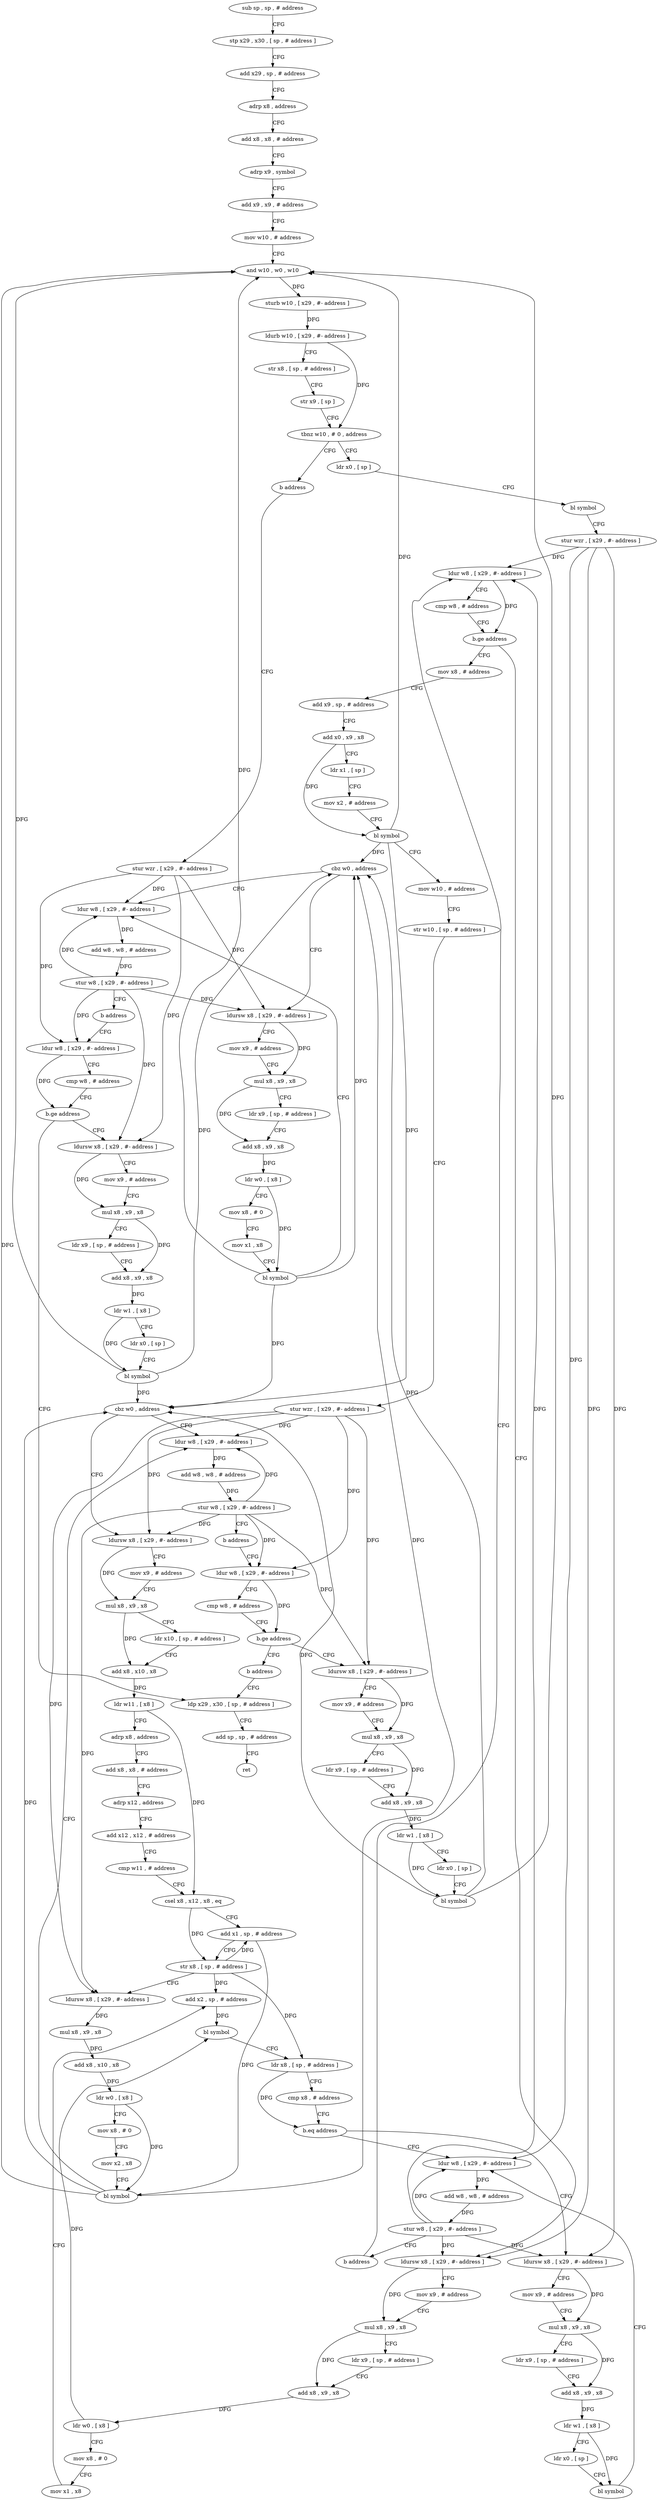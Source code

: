 digraph "func" {
"4225740" [label = "sub sp , sp , # address" ]
"4225744" [label = "stp x29 , x30 , [ sp , # address ]" ]
"4225748" [label = "add x29 , sp , # address" ]
"4225752" [label = "adrp x8 , address" ]
"4225756" [label = "add x8 , x8 , # address" ]
"4225760" [label = "adrp x9 , symbol" ]
"4225764" [label = "add x9 , x9 , # address" ]
"4225768" [label = "mov w10 , # address" ]
"4225772" [label = "and w10 , w0 , w10" ]
"4225776" [label = "sturb w10 , [ x29 , #- address ]" ]
"4225780" [label = "ldurb w10 , [ x29 , #- address ]" ]
"4225784" [label = "str x8 , [ sp , # address ]" ]
"4225788" [label = "str x9 , [ sp ]" ]
"4225792" [label = "tbnz w10 , # 0 , address" ]
"4225800" [label = "ldr x0 , [ sp ]" ]
"4225796" [label = "b address" ]
"4225804" [label = "bl symbol" ]
"4225808" [label = "stur wzr , [ x29 , #- address ]" ]
"4225812" [label = "ldur w8 , [ x29 , #- address ]" ]
"4226112" [label = "stur wzr , [ x29 , #- address ]" ]
"4225924" [label = "mov x8 , # address" ]
"4225928" [label = "add x9 , sp , # address" ]
"4225932" [label = "add x0 , x9 , x8" ]
"4225936" [label = "ldr x1 , [ sp ]" ]
"4225940" [label = "mov x2 , # address" ]
"4225944" [label = "bl symbol" ]
"4225948" [label = "mov w10 , # address" ]
"4225952" [label = "str w10 , [ sp , # address ]" ]
"4225956" [label = "stur wzr , [ x29 , #- address ]" ]
"4225960" [label = "ldur w8 , [ x29 , #- address ]" ]
"4225824" [label = "ldursw x8 , [ x29 , #- address ]" ]
"4225828" [label = "mov x9 , # address" ]
"4225832" [label = "mul x8 , x9 , x8" ]
"4225836" [label = "ldr x9 , [ sp , # address ]" ]
"4225840" [label = "add x8 , x9 , x8" ]
"4225844" [label = "ldr w0 , [ x8 ]" ]
"4225848" [label = "mov x8 , # 0" ]
"4225852" [label = "mov x1 , x8" ]
"4225856" [label = "add x2 , sp , # address" ]
"4225860" [label = "bl symbol" ]
"4225864" [label = "ldr x8 , [ sp , # address ]" ]
"4225868" [label = "cmp x8 , # address" ]
"4225872" [label = "b.eq address" ]
"4225908" [label = "ldur w8 , [ x29 , #- address ]" ]
"4225876" [label = "ldursw x8 , [ x29 , #- address ]" ]
"4226116" [label = "ldur w8 , [ x29 , #- address ]" ]
"4226108" [label = "b address" ]
"4226216" [label = "ldp x29 , x30 , [ sp , # address ]" ]
"4225972" [label = "ldursw x8 , [ x29 , #- address ]" ]
"4225976" [label = "mov x9 , # address" ]
"4225980" [label = "mul x8 , x9 , x8" ]
"4225984" [label = "ldr x9 , [ sp , # address ]" ]
"4225988" [label = "add x8 , x9 , x8" ]
"4225992" [label = "ldr w1 , [ x8 ]" ]
"4225996" [label = "ldr x0 , [ sp ]" ]
"4226000" [label = "bl symbol" ]
"4226004" [label = "cbz w0 , address" ]
"4226092" [label = "ldur w8 , [ x29 , #- address ]" ]
"4226008" [label = "ldursw x8 , [ x29 , #- address ]" ]
"4225912" [label = "add w8 , w8 , # address" ]
"4225916" [label = "stur w8 , [ x29 , #- address ]" ]
"4225920" [label = "b address" ]
"4225880" [label = "mov x9 , # address" ]
"4225884" [label = "mul x8 , x9 , x8" ]
"4225888" [label = "ldr x9 , [ sp , # address ]" ]
"4225892" [label = "add x8 , x9 , x8" ]
"4225896" [label = "ldr w1 , [ x8 ]" ]
"4225900" [label = "ldr x0 , [ sp ]" ]
"4225904" [label = "bl symbol" ]
"4226220" [label = "add sp , sp , # address" ]
"4226224" [label = "ret" ]
"4226128" [label = "ldursw x8 , [ x29 , #- address ]" ]
"4226132" [label = "mov x9 , # address" ]
"4226136" [label = "mul x8 , x9 , x8" ]
"4226140" [label = "ldr x9 , [ sp , # address ]" ]
"4226144" [label = "add x8 , x9 , x8" ]
"4226148" [label = "ldr w1 , [ x8 ]" ]
"4226152" [label = "ldr x0 , [ sp ]" ]
"4226156" [label = "bl symbol" ]
"4226160" [label = "cbz w0 , address" ]
"4226200" [label = "ldur w8 , [ x29 , #- address ]" ]
"4226164" [label = "ldursw x8 , [ x29 , #- address ]" ]
"4226096" [label = "add w8 , w8 , # address" ]
"4226100" [label = "stur w8 , [ x29 , #- address ]" ]
"4226104" [label = "b address" ]
"4226012" [label = "mov x9 , # address" ]
"4226016" [label = "mul x8 , x9 , x8" ]
"4226020" [label = "ldr x10 , [ sp , # address ]" ]
"4226024" [label = "add x8 , x10 , x8" ]
"4226028" [label = "ldr w11 , [ x8 ]" ]
"4226032" [label = "adrp x8 , address" ]
"4226036" [label = "add x8 , x8 , # address" ]
"4226040" [label = "adrp x12 , address" ]
"4226044" [label = "add x12 , x12 , # address" ]
"4226048" [label = "cmp w11 , # address" ]
"4226052" [label = "csel x8 , x12 , x8 , eq" ]
"4226056" [label = "add x1 , sp , # address" ]
"4226060" [label = "str x8 , [ sp , # address ]" ]
"4226064" [label = "ldursw x8 , [ x29 , #- address ]" ]
"4226068" [label = "mul x8 , x9 , x8" ]
"4226072" [label = "add x8 , x10 , x8" ]
"4226076" [label = "ldr w0 , [ x8 ]" ]
"4226080" [label = "mov x8 , # 0" ]
"4226084" [label = "mov x2 , x8" ]
"4226088" [label = "bl symbol" ]
"4225816" [label = "cmp w8 , # address" ]
"4225820" [label = "b.ge address" ]
"4226204" [label = "add w8 , w8 , # address" ]
"4226208" [label = "stur w8 , [ x29 , #- address ]" ]
"4226212" [label = "b address" ]
"4226168" [label = "mov x9 , # address" ]
"4226172" [label = "mul x8 , x9 , x8" ]
"4226176" [label = "ldr x9 , [ sp , # address ]" ]
"4226180" [label = "add x8 , x9 , x8" ]
"4226184" [label = "ldr w0 , [ x8 ]" ]
"4226188" [label = "mov x8 , # 0" ]
"4226192" [label = "mov x1 , x8" ]
"4226196" [label = "bl symbol" ]
"4225964" [label = "cmp w8 , # address" ]
"4225968" [label = "b.ge address" ]
"4226120" [label = "cmp w8 , # address" ]
"4226124" [label = "b.ge address" ]
"4225740" -> "4225744" [ label = "CFG" ]
"4225744" -> "4225748" [ label = "CFG" ]
"4225748" -> "4225752" [ label = "CFG" ]
"4225752" -> "4225756" [ label = "CFG" ]
"4225756" -> "4225760" [ label = "CFG" ]
"4225760" -> "4225764" [ label = "CFG" ]
"4225764" -> "4225768" [ label = "CFG" ]
"4225768" -> "4225772" [ label = "CFG" ]
"4225772" -> "4225776" [ label = "DFG" ]
"4225776" -> "4225780" [ label = "DFG" ]
"4225780" -> "4225784" [ label = "CFG" ]
"4225780" -> "4225792" [ label = "DFG" ]
"4225784" -> "4225788" [ label = "CFG" ]
"4225788" -> "4225792" [ label = "CFG" ]
"4225792" -> "4225800" [ label = "CFG" ]
"4225792" -> "4225796" [ label = "CFG" ]
"4225800" -> "4225804" [ label = "CFG" ]
"4225796" -> "4226112" [ label = "CFG" ]
"4225804" -> "4225808" [ label = "CFG" ]
"4225808" -> "4225812" [ label = "DFG" ]
"4225808" -> "4225824" [ label = "DFG" ]
"4225808" -> "4225908" [ label = "DFG" ]
"4225808" -> "4225876" [ label = "DFG" ]
"4225812" -> "4225816" [ label = "CFG" ]
"4225812" -> "4225820" [ label = "DFG" ]
"4226112" -> "4226116" [ label = "DFG" ]
"4226112" -> "4226128" [ label = "DFG" ]
"4226112" -> "4226200" [ label = "DFG" ]
"4226112" -> "4226164" [ label = "DFG" ]
"4225924" -> "4225928" [ label = "CFG" ]
"4225928" -> "4225932" [ label = "CFG" ]
"4225932" -> "4225936" [ label = "CFG" ]
"4225932" -> "4225944" [ label = "DFG" ]
"4225936" -> "4225940" [ label = "CFG" ]
"4225940" -> "4225944" [ label = "CFG" ]
"4225944" -> "4225948" [ label = "CFG" ]
"4225944" -> "4225772" [ label = "DFG" ]
"4225944" -> "4226160" [ label = "DFG" ]
"4225944" -> "4226004" [ label = "DFG" ]
"4225948" -> "4225952" [ label = "CFG" ]
"4225952" -> "4225956" [ label = "CFG" ]
"4225956" -> "4225960" [ label = "DFG" ]
"4225956" -> "4225972" [ label = "DFG" ]
"4225956" -> "4226092" [ label = "DFG" ]
"4225956" -> "4226008" [ label = "DFG" ]
"4225956" -> "4226064" [ label = "DFG" ]
"4225960" -> "4225964" [ label = "CFG" ]
"4225960" -> "4225968" [ label = "DFG" ]
"4225824" -> "4225828" [ label = "CFG" ]
"4225824" -> "4225832" [ label = "DFG" ]
"4225828" -> "4225832" [ label = "CFG" ]
"4225832" -> "4225836" [ label = "CFG" ]
"4225832" -> "4225840" [ label = "DFG" ]
"4225836" -> "4225840" [ label = "CFG" ]
"4225840" -> "4225844" [ label = "DFG" ]
"4225844" -> "4225848" [ label = "CFG" ]
"4225844" -> "4225860" [ label = "DFG" ]
"4225848" -> "4225852" [ label = "CFG" ]
"4225852" -> "4225856" [ label = "CFG" ]
"4225856" -> "4225860" [ label = "DFG" ]
"4225860" -> "4225864" [ label = "CFG" ]
"4225864" -> "4225868" [ label = "CFG" ]
"4225864" -> "4225872" [ label = "DFG" ]
"4225868" -> "4225872" [ label = "CFG" ]
"4225872" -> "4225908" [ label = "CFG" ]
"4225872" -> "4225876" [ label = "CFG" ]
"4225908" -> "4225912" [ label = "DFG" ]
"4225876" -> "4225880" [ label = "CFG" ]
"4225876" -> "4225884" [ label = "DFG" ]
"4226116" -> "4226120" [ label = "CFG" ]
"4226116" -> "4226124" [ label = "DFG" ]
"4226108" -> "4226216" [ label = "CFG" ]
"4226216" -> "4226220" [ label = "CFG" ]
"4225972" -> "4225976" [ label = "CFG" ]
"4225972" -> "4225980" [ label = "DFG" ]
"4225976" -> "4225980" [ label = "CFG" ]
"4225980" -> "4225984" [ label = "CFG" ]
"4225980" -> "4225988" [ label = "DFG" ]
"4225984" -> "4225988" [ label = "CFG" ]
"4225988" -> "4225992" [ label = "DFG" ]
"4225992" -> "4225996" [ label = "CFG" ]
"4225992" -> "4226000" [ label = "DFG" ]
"4225996" -> "4226000" [ label = "CFG" ]
"4226000" -> "4226004" [ label = "DFG" ]
"4226000" -> "4225772" [ label = "DFG" ]
"4226000" -> "4226160" [ label = "DFG" ]
"4226004" -> "4226092" [ label = "CFG" ]
"4226004" -> "4226008" [ label = "CFG" ]
"4226092" -> "4226096" [ label = "DFG" ]
"4226008" -> "4226012" [ label = "CFG" ]
"4226008" -> "4226016" [ label = "DFG" ]
"4225912" -> "4225916" [ label = "DFG" ]
"4225916" -> "4225920" [ label = "CFG" ]
"4225916" -> "4225812" [ label = "DFG" ]
"4225916" -> "4225824" [ label = "DFG" ]
"4225916" -> "4225908" [ label = "DFG" ]
"4225916" -> "4225876" [ label = "DFG" ]
"4225920" -> "4225812" [ label = "CFG" ]
"4225880" -> "4225884" [ label = "CFG" ]
"4225884" -> "4225888" [ label = "CFG" ]
"4225884" -> "4225892" [ label = "DFG" ]
"4225888" -> "4225892" [ label = "CFG" ]
"4225892" -> "4225896" [ label = "DFG" ]
"4225896" -> "4225900" [ label = "CFG" ]
"4225896" -> "4225904" [ label = "DFG" ]
"4225900" -> "4225904" [ label = "CFG" ]
"4225904" -> "4225908" [ label = "CFG" ]
"4226220" -> "4226224" [ label = "CFG" ]
"4226128" -> "4226132" [ label = "CFG" ]
"4226128" -> "4226136" [ label = "DFG" ]
"4226132" -> "4226136" [ label = "CFG" ]
"4226136" -> "4226140" [ label = "CFG" ]
"4226136" -> "4226144" [ label = "DFG" ]
"4226140" -> "4226144" [ label = "CFG" ]
"4226144" -> "4226148" [ label = "DFG" ]
"4226148" -> "4226152" [ label = "CFG" ]
"4226148" -> "4226156" [ label = "DFG" ]
"4226152" -> "4226156" [ label = "CFG" ]
"4226156" -> "4226160" [ label = "DFG" ]
"4226156" -> "4225772" [ label = "DFG" ]
"4226156" -> "4226004" [ label = "DFG" ]
"4226160" -> "4226200" [ label = "CFG" ]
"4226160" -> "4226164" [ label = "CFG" ]
"4226200" -> "4226204" [ label = "DFG" ]
"4226164" -> "4226168" [ label = "CFG" ]
"4226164" -> "4226172" [ label = "DFG" ]
"4226096" -> "4226100" [ label = "DFG" ]
"4226100" -> "4226104" [ label = "CFG" ]
"4226100" -> "4225960" [ label = "DFG" ]
"4226100" -> "4225972" [ label = "DFG" ]
"4226100" -> "4226092" [ label = "DFG" ]
"4226100" -> "4226008" [ label = "DFG" ]
"4226100" -> "4226064" [ label = "DFG" ]
"4226104" -> "4225960" [ label = "CFG" ]
"4226012" -> "4226016" [ label = "CFG" ]
"4226016" -> "4226020" [ label = "CFG" ]
"4226016" -> "4226024" [ label = "DFG" ]
"4226020" -> "4226024" [ label = "CFG" ]
"4226024" -> "4226028" [ label = "DFG" ]
"4226028" -> "4226032" [ label = "CFG" ]
"4226028" -> "4226052" [ label = "DFG" ]
"4226032" -> "4226036" [ label = "CFG" ]
"4226036" -> "4226040" [ label = "CFG" ]
"4226040" -> "4226044" [ label = "CFG" ]
"4226044" -> "4226048" [ label = "CFG" ]
"4226048" -> "4226052" [ label = "CFG" ]
"4226052" -> "4226056" [ label = "CFG" ]
"4226052" -> "4226060" [ label = "DFG" ]
"4226056" -> "4226060" [ label = "CFG" ]
"4226056" -> "4226088" [ label = "DFG" ]
"4226060" -> "4226064" [ label = "CFG" ]
"4226060" -> "4225856" [ label = "DFG" ]
"4226060" -> "4225864" [ label = "DFG" ]
"4226060" -> "4226056" [ label = "DFG" ]
"4226064" -> "4226068" [ label = "DFG" ]
"4226068" -> "4226072" [ label = "DFG" ]
"4226072" -> "4226076" [ label = "DFG" ]
"4226076" -> "4226080" [ label = "CFG" ]
"4226076" -> "4226088" [ label = "DFG" ]
"4226080" -> "4226084" [ label = "CFG" ]
"4226084" -> "4226088" [ label = "CFG" ]
"4226088" -> "4226092" [ label = "CFG" ]
"4226088" -> "4225772" [ label = "DFG" ]
"4226088" -> "4226160" [ label = "DFG" ]
"4226088" -> "4226004" [ label = "DFG" ]
"4225816" -> "4225820" [ label = "CFG" ]
"4225820" -> "4225924" [ label = "CFG" ]
"4225820" -> "4225824" [ label = "CFG" ]
"4226204" -> "4226208" [ label = "DFG" ]
"4226208" -> "4226212" [ label = "CFG" ]
"4226208" -> "4226116" [ label = "DFG" ]
"4226208" -> "4226128" [ label = "DFG" ]
"4226208" -> "4226200" [ label = "DFG" ]
"4226208" -> "4226164" [ label = "DFG" ]
"4226212" -> "4226116" [ label = "CFG" ]
"4226168" -> "4226172" [ label = "CFG" ]
"4226172" -> "4226176" [ label = "CFG" ]
"4226172" -> "4226180" [ label = "DFG" ]
"4226176" -> "4226180" [ label = "CFG" ]
"4226180" -> "4226184" [ label = "DFG" ]
"4226184" -> "4226188" [ label = "CFG" ]
"4226184" -> "4226196" [ label = "DFG" ]
"4226188" -> "4226192" [ label = "CFG" ]
"4226192" -> "4226196" [ label = "CFG" ]
"4226196" -> "4226200" [ label = "CFG" ]
"4226196" -> "4225772" [ label = "DFG" ]
"4226196" -> "4226160" [ label = "DFG" ]
"4226196" -> "4226004" [ label = "DFG" ]
"4225964" -> "4225968" [ label = "CFG" ]
"4225968" -> "4226108" [ label = "CFG" ]
"4225968" -> "4225972" [ label = "CFG" ]
"4226120" -> "4226124" [ label = "CFG" ]
"4226124" -> "4226216" [ label = "CFG" ]
"4226124" -> "4226128" [ label = "CFG" ]
}
